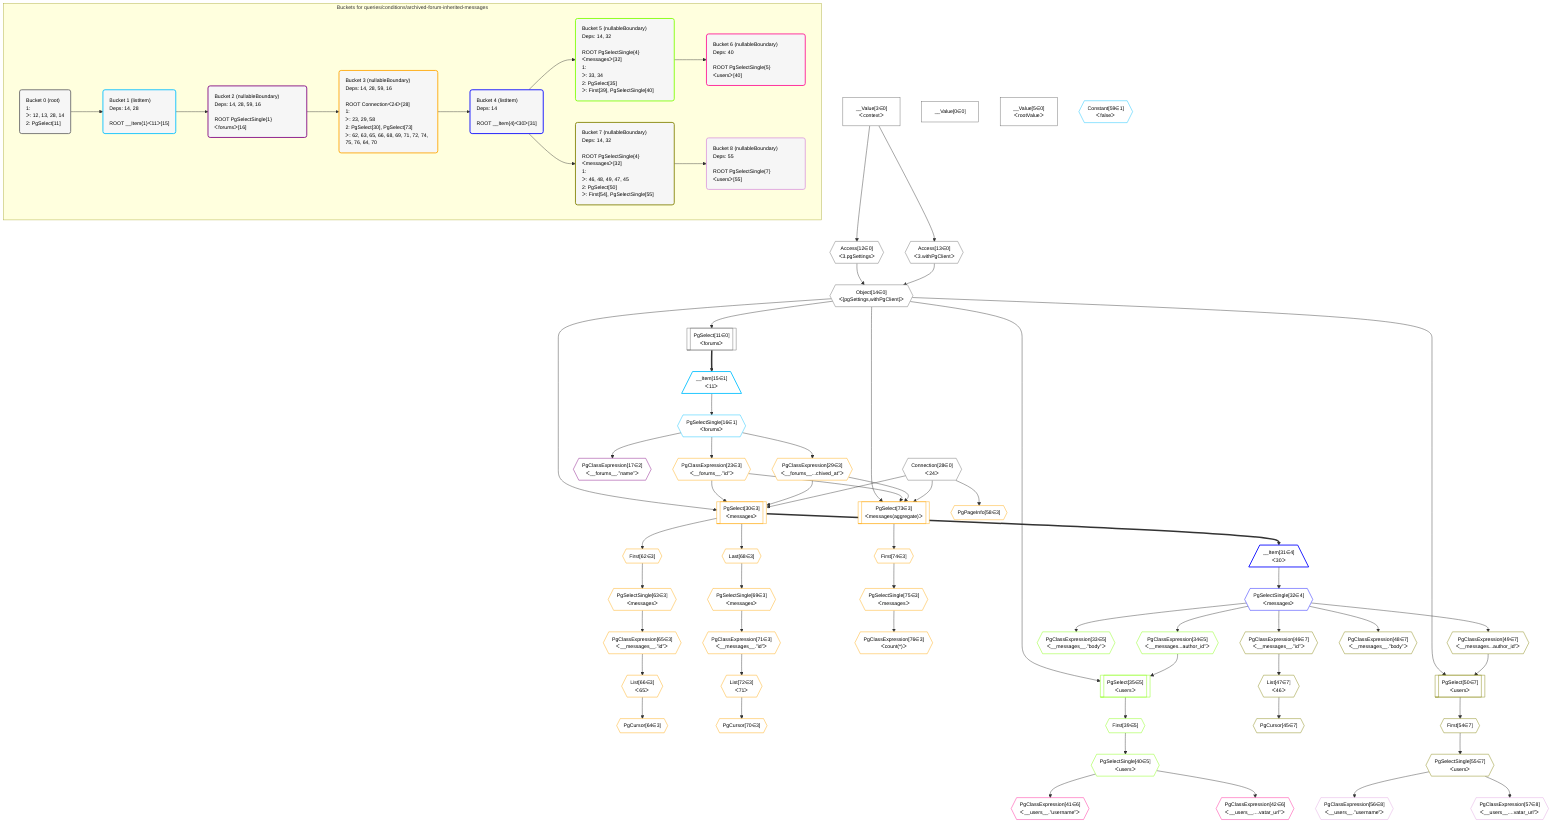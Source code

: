 %%{init: {'themeVariables': { 'fontSize': '12px'}}}%%
graph TD
    classDef path fill:#eee,stroke:#000,color:#000
    classDef plan fill:#fff,stroke-width:1px,color:#000
    classDef itemplan fill:#fff,stroke-width:2px,color:#000
    classDef unbatchedplan fill:#dff,stroke-width:1px,color:#000
    classDef sideeffectplan fill:#fcc,stroke-width:2px,color:#000
    classDef bucket fill:#f6f6f6,color:#000,stroke-width:2px,text-align:left


    %% plan dependencies
    Object14{{"Object[14∈0]<br />ᐸ{pgSettings,withPgClient}ᐳ"}}:::plan
    Access12{{"Access[12∈0]<br />ᐸ3.pgSettingsᐳ"}}:::plan
    Access13{{"Access[13∈0]<br />ᐸ3.withPgClientᐳ"}}:::plan
    Access12 & Access13 --> Object14
    PgSelect11[["PgSelect[11∈0]<br />ᐸforumsᐳ"]]:::plan
    Object14 --> PgSelect11
    __Value3["__Value[3∈0]<br />ᐸcontextᐳ"]:::plan
    __Value3 --> Access12
    __Value3 --> Access13
    __Value0["__Value[0∈0]"]:::plan
    __Value5["__Value[5∈0]<br />ᐸrootValueᐳ"]:::plan
    Connection28{{"Connection[28∈0]<br />ᐸ24ᐳ"}}:::plan
    __Item15[/"__Item[15∈1]<br />ᐸ11ᐳ"\]:::itemplan
    PgSelect11 ==> __Item15
    PgSelectSingle16{{"PgSelectSingle[16∈1]<br />ᐸforumsᐳ"}}:::plan
    __Item15 --> PgSelectSingle16
    Constant59{{"Constant[59∈1]<br />ᐸfalseᐳ"}}:::plan
    PgClassExpression17{{"PgClassExpression[17∈2]<br />ᐸ__forums__.”name”ᐳ"}}:::plan
    PgSelectSingle16 --> PgClassExpression17
    PgSelect30[["PgSelect[30∈3]<br />ᐸmessagesᐳ"]]:::plan
    PgClassExpression23{{"PgClassExpression[23∈3]<br />ᐸ__forums__.”id”ᐳ"}}:::plan
    PgClassExpression29{{"PgClassExpression[29∈3]<br />ᐸ__forums__...chived_at”ᐳ"}}:::plan
    Object14 & PgClassExpression23 & PgClassExpression29 & Connection28 --> PgSelect30
    PgSelect73[["PgSelect[73∈3]<br />ᐸmessages(aggregate)ᐳ"]]:::plan
    Object14 & PgClassExpression23 & PgClassExpression29 & Connection28 --> PgSelect73
    PgSelectSingle16 --> PgClassExpression23
    PgSelectSingle16 --> PgClassExpression29
    PgPageInfo58{{"PgPageInfo[58∈3]"}}:::plan
    Connection28 --> PgPageInfo58
    First62{{"First[62∈3]"}}:::plan
    PgSelect30 --> First62
    PgSelectSingle63{{"PgSelectSingle[63∈3]<br />ᐸmessagesᐳ"}}:::plan
    First62 --> PgSelectSingle63
    PgCursor64{{"PgCursor[64∈3]"}}:::plan
    List66{{"List[66∈3]<br />ᐸ65ᐳ"}}:::plan
    List66 --> PgCursor64
    PgClassExpression65{{"PgClassExpression[65∈3]<br />ᐸ__messages__.”id”ᐳ"}}:::plan
    PgSelectSingle63 --> PgClassExpression65
    PgClassExpression65 --> List66
    Last68{{"Last[68∈3]"}}:::plan
    PgSelect30 --> Last68
    PgSelectSingle69{{"PgSelectSingle[69∈3]<br />ᐸmessagesᐳ"}}:::plan
    Last68 --> PgSelectSingle69
    PgCursor70{{"PgCursor[70∈3]"}}:::plan
    List72{{"List[72∈3]<br />ᐸ71ᐳ"}}:::plan
    List72 --> PgCursor70
    PgClassExpression71{{"PgClassExpression[71∈3]<br />ᐸ__messages__.”id”ᐳ"}}:::plan
    PgSelectSingle69 --> PgClassExpression71
    PgClassExpression71 --> List72
    First74{{"First[74∈3]"}}:::plan
    PgSelect73 --> First74
    PgSelectSingle75{{"PgSelectSingle[75∈3]<br />ᐸmessagesᐳ"}}:::plan
    First74 --> PgSelectSingle75
    PgClassExpression76{{"PgClassExpression[76∈3]<br />ᐸcount(*)ᐳ"}}:::plan
    PgSelectSingle75 --> PgClassExpression76
    __Item31[/"__Item[31∈4]<br />ᐸ30ᐳ"\]:::itemplan
    PgSelect30 ==> __Item31
    PgSelectSingle32{{"PgSelectSingle[32∈4]<br />ᐸmessagesᐳ"}}:::plan
    __Item31 --> PgSelectSingle32
    PgSelect35[["PgSelect[35∈5]<br />ᐸusersᐳ"]]:::plan
    PgClassExpression34{{"PgClassExpression[34∈5]<br />ᐸ__messages...author_id”ᐳ"}}:::plan
    Object14 & PgClassExpression34 --> PgSelect35
    PgClassExpression33{{"PgClassExpression[33∈5]<br />ᐸ__messages__.”body”ᐳ"}}:::plan
    PgSelectSingle32 --> PgClassExpression33
    PgSelectSingle32 --> PgClassExpression34
    First39{{"First[39∈5]"}}:::plan
    PgSelect35 --> First39
    PgSelectSingle40{{"PgSelectSingle[40∈5]<br />ᐸusersᐳ"}}:::plan
    First39 --> PgSelectSingle40
    PgClassExpression41{{"PgClassExpression[41∈6]<br />ᐸ__users__.”username”ᐳ"}}:::plan
    PgSelectSingle40 --> PgClassExpression41
    PgClassExpression42{{"PgClassExpression[42∈6]<br />ᐸ__users__....vatar_url”ᐳ"}}:::plan
    PgSelectSingle40 --> PgClassExpression42
    PgSelect50[["PgSelect[50∈7]<br />ᐸusersᐳ"]]:::plan
    PgClassExpression49{{"PgClassExpression[49∈7]<br />ᐸ__messages...author_id”ᐳ"}}:::plan
    Object14 & PgClassExpression49 --> PgSelect50
    PgCursor45{{"PgCursor[45∈7]"}}:::plan
    List47{{"List[47∈7]<br />ᐸ46ᐳ"}}:::plan
    List47 --> PgCursor45
    PgClassExpression46{{"PgClassExpression[46∈7]<br />ᐸ__messages__.”id”ᐳ"}}:::plan
    PgSelectSingle32 --> PgClassExpression46
    PgClassExpression46 --> List47
    PgClassExpression48{{"PgClassExpression[48∈7]<br />ᐸ__messages__.”body”ᐳ"}}:::plan
    PgSelectSingle32 --> PgClassExpression48
    PgSelectSingle32 --> PgClassExpression49
    First54{{"First[54∈7]"}}:::plan
    PgSelect50 --> First54
    PgSelectSingle55{{"PgSelectSingle[55∈7]<br />ᐸusersᐳ"}}:::plan
    First54 --> PgSelectSingle55
    PgClassExpression56{{"PgClassExpression[56∈8]<br />ᐸ__users__.”username”ᐳ"}}:::plan
    PgSelectSingle55 --> PgClassExpression56
    PgClassExpression57{{"PgClassExpression[57∈8]<br />ᐸ__users__....vatar_url”ᐳ"}}:::plan
    PgSelectSingle55 --> PgClassExpression57

    %% define steps

    subgraph "Buckets for queries/conditions/archived-forum-inherited-messages"
    Bucket0("Bucket 0 (root)<br />1: <br />ᐳ: 12, 13, 28, 14<br />2: PgSelect[11]"):::bucket
    classDef bucket0 stroke:#696969
    class Bucket0,__Value0,__Value3,__Value5,PgSelect11,Access12,Access13,Object14,Connection28 bucket0
    Bucket1("Bucket 1 (listItem)<br />Deps: 14, 28<br /><br />ROOT __Item{1}ᐸ11ᐳ[15]"):::bucket
    classDef bucket1 stroke:#00bfff
    class Bucket1,__Item15,PgSelectSingle16,Constant59 bucket1
    Bucket2("Bucket 2 (nullableBoundary)<br />Deps: 14, 28, 59, 16<br /><br />ROOT PgSelectSingle{1}ᐸforumsᐳ[16]"):::bucket
    classDef bucket2 stroke:#7f007f
    class Bucket2,PgClassExpression17 bucket2
    Bucket3("Bucket 3 (nullableBoundary)<br />Deps: 14, 28, 59, 16<br /><br />ROOT Connectionᐸ24ᐳ[28]<br />1: <br />ᐳ: 23, 29, 58<br />2: PgSelect[30], PgSelect[73]<br />ᐳ: 62, 63, 65, 66, 68, 69, 71, 72, 74, 75, 76, 64, 70"):::bucket
    classDef bucket3 stroke:#ffa500
    class Bucket3,PgClassExpression23,PgClassExpression29,PgSelect30,PgPageInfo58,First62,PgSelectSingle63,PgCursor64,PgClassExpression65,List66,Last68,PgSelectSingle69,PgCursor70,PgClassExpression71,List72,PgSelect73,First74,PgSelectSingle75,PgClassExpression76 bucket3
    Bucket4("Bucket 4 (listItem)<br />Deps: 14<br /><br />ROOT __Item{4}ᐸ30ᐳ[31]"):::bucket
    classDef bucket4 stroke:#0000ff
    class Bucket4,__Item31,PgSelectSingle32 bucket4
    Bucket5("Bucket 5 (nullableBoundary)<br />Deps: 14, 32<br /><br />ROOT PgSelectSingle{4}ᐸmessagesᐳ[32]<br />1: <br />ᐳ: 33, 34<br />2: PgSelect[35]<br />ᐳ: First[39], PgSelectSingle[40]"):::bucket
    classDef bucket5 stroke:#7fff00
    class Bucket5,PgClassExpression33,PgClassExpression34,PgSelect35,First39,PgSelectSingle40 bucket5
    Bucket6("Bucket 6 (nullableBoundary)<br />Deps: 40<br /><br />ROOT PgSelectSingle{5}ᐸusersᐳ[40]"):::bucket
    classDef bucket6 stroke:#ff1493
    class Bucket6,PgClassExpression41,PgClassExpression42 bucket6
    Bucket7("Bucket 7 (nullableBoundary)<br />Deps: 14, 32<br /><br />ROOT PgSelectSingle{4}ᐸmessagesᐳ[32]<br />1: <br />ᐳ: 46, 48, 49, 47, 45<br />2: PgSelect[50]<br />ᐳ: First[54], PgSelectSingle[55]"):::bucket
    classDef bucket7 stroke:#808000
    class Bucket7,PgCursor45,PgClassExpression46,List47,PgClassExpression48,PgClassExpression49,PgSelect50,First54,PgSelectSingle55 bucket7
    Bucket8("Bucket 8 (nullableBoundary)<br />Deps: 55<br /><br />ROOT PgSelectSingle{7}ᐸusersᐳ[55]"):::bucket
    classDef bucket8 stroke:#dda0dd
    class Bucket8,PgClassExpression56,PgClassExpression57 bucket8
    Bucket0 --> Bucket1
    Bucket1 --> Bucket2
    Bucket2 --> Bucket3
    Bucket3 --> Bucket4
    Bucket4 --> Bucket5 & Bucket7
    Bucket5 --> Bucket6
    Bucket7 --> Bucket8
    end
